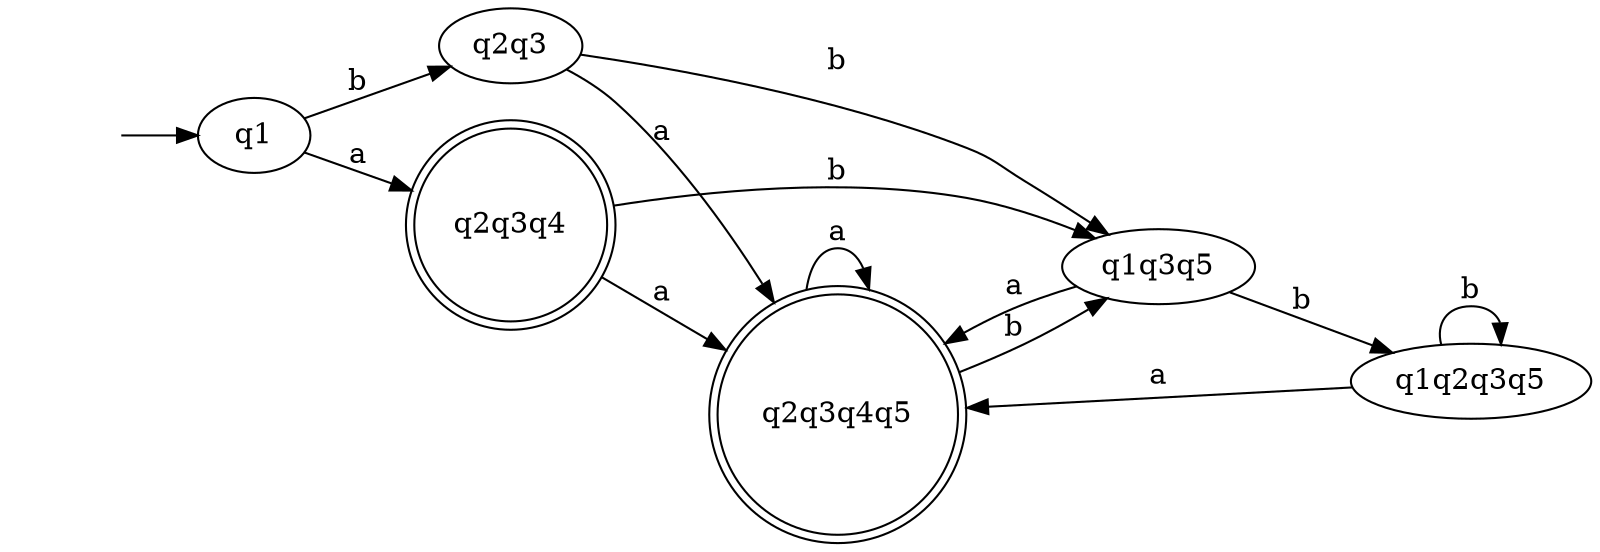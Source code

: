 digraph graph_2
{
	rankdir =  LR; node_start [label = "", shape = none]; 
	node_start ->  q1; 
	q2q3q4 [label =q2q3q4, shape = doublecircle]; 
	q2q3q4q5 [label =q2q3q4q5, shape = doublecircle]; 
	q1 -> q2q3q4 [label=a]; 
	q1 -> q2q3 [label=b]; 
	q2q3q4 -> q2q3q4q5 [label=a]; 
	q2q3q4 -> q1q3q5 [label=b]; 
	q2q3 -> q2q3q4q5 [label=a]; 
	q2q3 -> q1q3q5 [label=b]; 
	q2q3q4q5 -> q2q3q4q5 [label=a]; 
	q2q3q4q5 -> q1q3q5 [label=b]; 
	q1q3q5 -> q2q3q4q5 [label=a]; 
	q1q3q5 -> q1q2q3q5 [label=b]; 
	q1q2q3q5 -> q2q3q4q5 [label=a]; 
	q1q2q3q5 -> q1q2q3q5 [label=b]; 
}